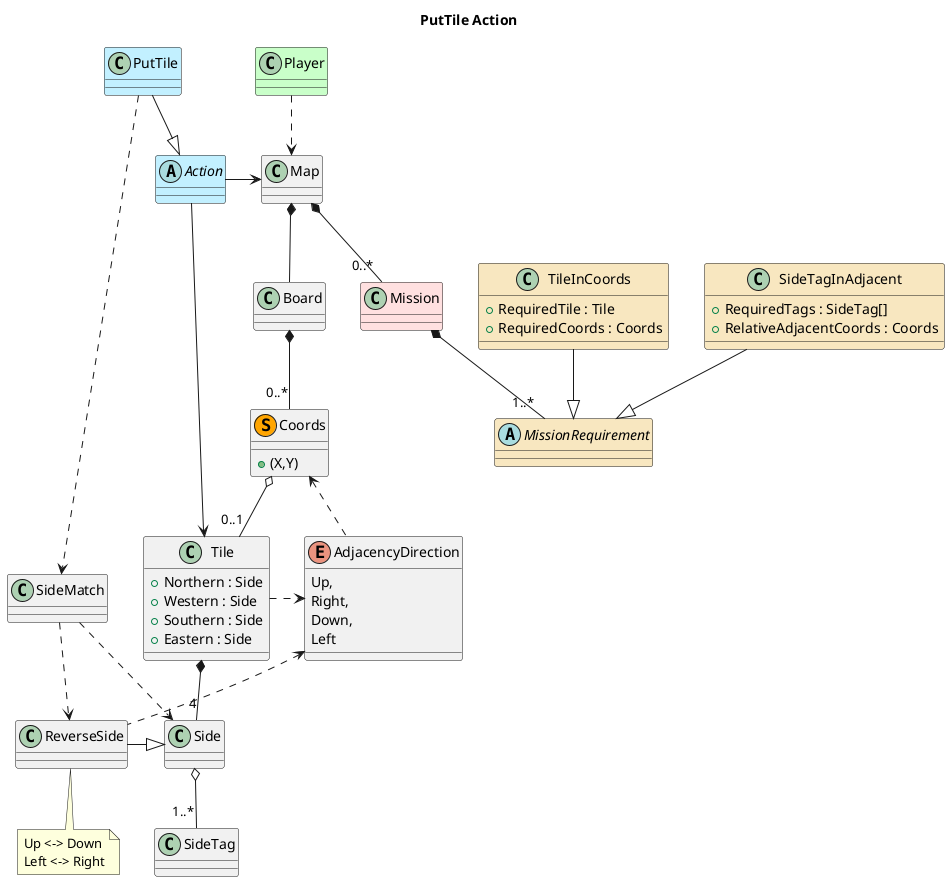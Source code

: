 @startuml
'https://plantuml.com/class-diagram

''''''POVs

'Title "Main"
    'w/ everything

'Title "Entities"
    'w/o Actions.
    'w/o spawn tile.
    'w/o board
    'w/ coords. 
    'w/o Missions. 

'Title "Player Perspective"
    'Actions.
    'w/o spawn tile.
    'w/o board & coords. 
    'w/o Missions. 
    
Title "PutTile Action"
    'w/o Other TileActions.
    'w/ Put TileAction.
    'w/ ReverseSide.
    'w/o spawn tile.
    'w board & coords. 
    'w/o Missions.
    'w/o MissionPrize.
    'w/o VictoryMission.
    'w/o MissionRequirements details 

'Title "Mission Requirements"
    'w/o Actions.
    'w/o spawn tile.
    'w/ board & coords. 
    'w/ Missions.
    'w/o MissionPrize.
    'w/o VictoryMission.
    'w/ MissionRequirements details 


''''''POVs (END)



'''''ACTIONS
Action --> Tile
Action -> Map


''' PutTile Action
PutTile --|> Action
''' PutTile Action (end)

''' Other TileActions
'MoveTile --|> Action
'RotateTile --|> Action
'    RotateTile ..> "Affects sides \n orientation on Tile" Side
'    RotateTile --> Direction
'
'abstract class Direction << (S, orange) >> #strategy
'class Clockwise << (S, orange) >> #strategy
'    Clockwise --|> Direction 
'class CounterClockwise << (S, orange) >> #strategy
'    CounterClockwise --|> Direction
'
'
'class MoveTile #application
'class RotateTile #application
''' Other TileActions (end)
abstract class Action #application
class PutTile #application

'''w/ spawn
'class SpawnTile #application
'{
'    +target : Coords
'}
'SpawnTile --|> Action
''''
'
'Player --> MoveTile
'Player --> PutTile
'Player --> RotateTile
'''''ACTIONS (END)

class Player #technology
Player ..> Map

''''''BOARD
'''w/ board & coords
Map *-- Board
Board *-- "0..*" Coords
Coords o-- "0..1" Tile

class Coords << (S, orange) >> 
{
    +(X,Y)
}
'''
'''w/o board & coords
'Map *-- "0..*" Tile
'''
''''''BOARD (END)

class Tile
{
    +Northern : Side
    +Western : Side
    +Southern : Side
    +Eastern : Side
}
Tile *-- "4" Side
Side o-- "1..*" SideTag

'''''' REVERSE SIDE
enum AdjacencyDirection
{
    Up,
    Right,
    Down,
    Left
}
Tile .> AdjacencyDirection
AdjacencyDirection .u.> Coords

ReverseSide -|> Side
ReverseSide .u.> AdjacencyDirection

note bottom of ReverseSide
Up <-> Down
Left <-> Right
endnote

class SideMatch
PutTile ..> SideMatch
SideMatch ..> ReverseSide
SideMatch ..> Side

'''''' REVERSE SIDE (END)

'''''''MISSIONS
Map *-- "0..*" Mission
class Mission #implementation

''' w/ victory mission & prize
'    VictoryMission --|> Mission
'    class VictoryMission #implementation
'    class MissionPrize #implementation
'Map *-- "1" VictoryMission
'
'Mission --> MissionPrize
'MissionPrize ..> SpawnTile
'
'class MapEnded #application
'MapEnded --|> MissionPrize
'VictoryMission ..> MapEnded
'''

Mission *-- "1..*" MissionRequirement
abstract class MissionRequirement #strategy

class TileInCoords #strategy
{
    +RequiredTile : Tile
    +RequiredCoords : Coords
}
TileInCoords --|> MissionRequirement 

class SideTagInAdjacent #strategy
{
    +RequiredTags : SideTag[]
    +RelativeAdjacentCoords : Coords
}
SideTagInAdjacent --|> MissionRequirement

''' MissionRequirements details
'MissionRequirement --> Coords
'
'TileInCoords --> Tile
'
'SideTagInAdjacent --> "1..*" SideTag
'SideTagInAdjacent --> NeighbourTile
'
'class RequirementMatches #application
'{
'    Whether or not a \n MissionRequirement \n is satisfied.
'}
'RequirementMatches -u-> MissionRequirement
'RequirementMatches ..> Board
'''

''''''MISSIONS (END)

''''''ADJACENTS
'
'class RelativeTile
'{
'    +RelativeTo : Tile
'    +Adjacency : Coords
'}
'RelativeTile -u-|> Tile
'
'class NeighbourTile
'{
'    +RelativeTo : Tile
'    +Adjacency : Coords
'}
'NeighbourTile -u-|> RelativeTile
'
'Tile -> "0..*" RelativeTile
'Tile -> "0..4" NeighbourTile
''''''ADJACENTS (END)

@enduml